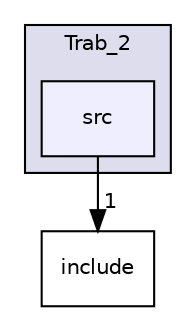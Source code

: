 digraph "/home/gabriel/Documents/UNB_Linux/Trabalho_2/Trab_2/src" {
  compound=true
  node [ fontsize="10", fontname="Helvetica"];
  edge [ labelfontsize="10", labelfontname="Helvetica"];
  subgraph clusterdir_7bad05d4a54dd8a37857566423fb6b6b {
    graph [ bgcolor="#ddddee", pencolor="black", label="Trab_2" fontname="Helvetica", fontsize="10", URL="dir_7bad05d4a54dd8a37857566423fb6b6b.html"]
  dir_84c0edc67eb70353d8bb3d220ccb73b8 [shape=box, label="src", style="filled", fillcolor="#eeeeff", pencolor="black", URL="dir_84c0edc67eb70353d8bb3d220ccb73b8.html"];
  }
  dir_5a87bf7b9c06b428ac363fc390558d71 [shape=box label="include" URL="dir_5a87bf7b9c06b428ac363fc390558d71.html"];
  dir_84c0edc67eb70353d8bb3d220ccb73b8->dir_5a87bf7b9c06b428ac363fc390558d71 [headlabel="1", labeldistance=1.5 headhref="dir_000002_000001.html"];
}
